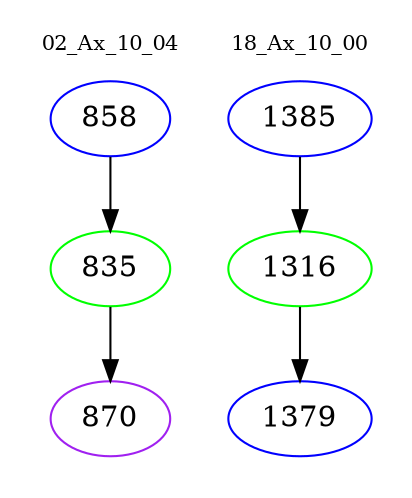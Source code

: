 digraph{
subgraph cluster_0 {
color = white
label = "02_Ax_10_04";
fontsize=10;
T0_858 [label="858", color="blue"]
T0_858 -> T0_835 [color="black"]
T0_835 [label="835", color="green"]
T0_835 -> T0_870 [color="black"]
T0_870 [label="870", color="purple"]
}
subgraph cluster_1 {
color = white
label = "18_Ax_10_00";
fontsize=10;
T1_1385 [label="1385", color="blue"]
T1_1385 -> T1_1316 [color="black"]
T1_1316 [label="1316", color="green"]
T1_1316 -> T1_1379 [color="black"]
T1_1379 [label="1379", color="blue"]
}
}
